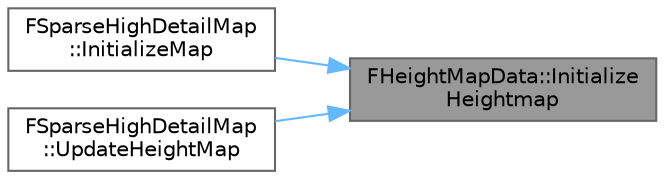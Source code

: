 digraph "FHeightMapData::InitializeHeightmap"
{
 // INTERACTIVE_SVG=YES
 // LATEX_PDF_SIZE
  bgcolor="transparent";
  edge [fontname=Helvetica,fontsize=10,labelfontname=Helvetica,labelfontsize=10];
  node [fontname=Helvetica,fontsize=10,shape=box,height=0.2,width=0.4];
  rankdir="RL";
  Node1 [id="Node000001",label="FHeightMapData::Initialize\lHeightmap",height=0.2,width=0.4,color="gray40", fillcolor="grey60", style="filled", fontcolor="black",tooltip=" "];
  Node1 -> Node2 [id="edge1_Node000001_Node000002",dir="back",color="steelblue1",style="solid",tooltip=" "];
  Node2 [id="Node000002",label="FSparseHighDetailMap\l::InitializeMap",height=0.2,width=0.4,color="grey40", fillcolor="white", style="filled",URL="$d1/d85/classFSparseHighDetailMap.html#a499ed0f817cf5b258561f3eb204ada50",tooltip=" "];
  Node1 -> Node3 [id="edge2_Node000001_Node000003",dir="back",color="steelblue1",style="solid",tooltip=" "];
  Node3 [id="Node000003",label="FSparseHighDetailMap\l::UpdateHeightMap",height=0.2,width=0.4,color="grey40", fillcolor="white", style="filled",URL="$d1/d85/classFSparseHighDetailMap.html#ae90950e02e0e8423f20f4defce14bf0e",tooltip=" "];
}
